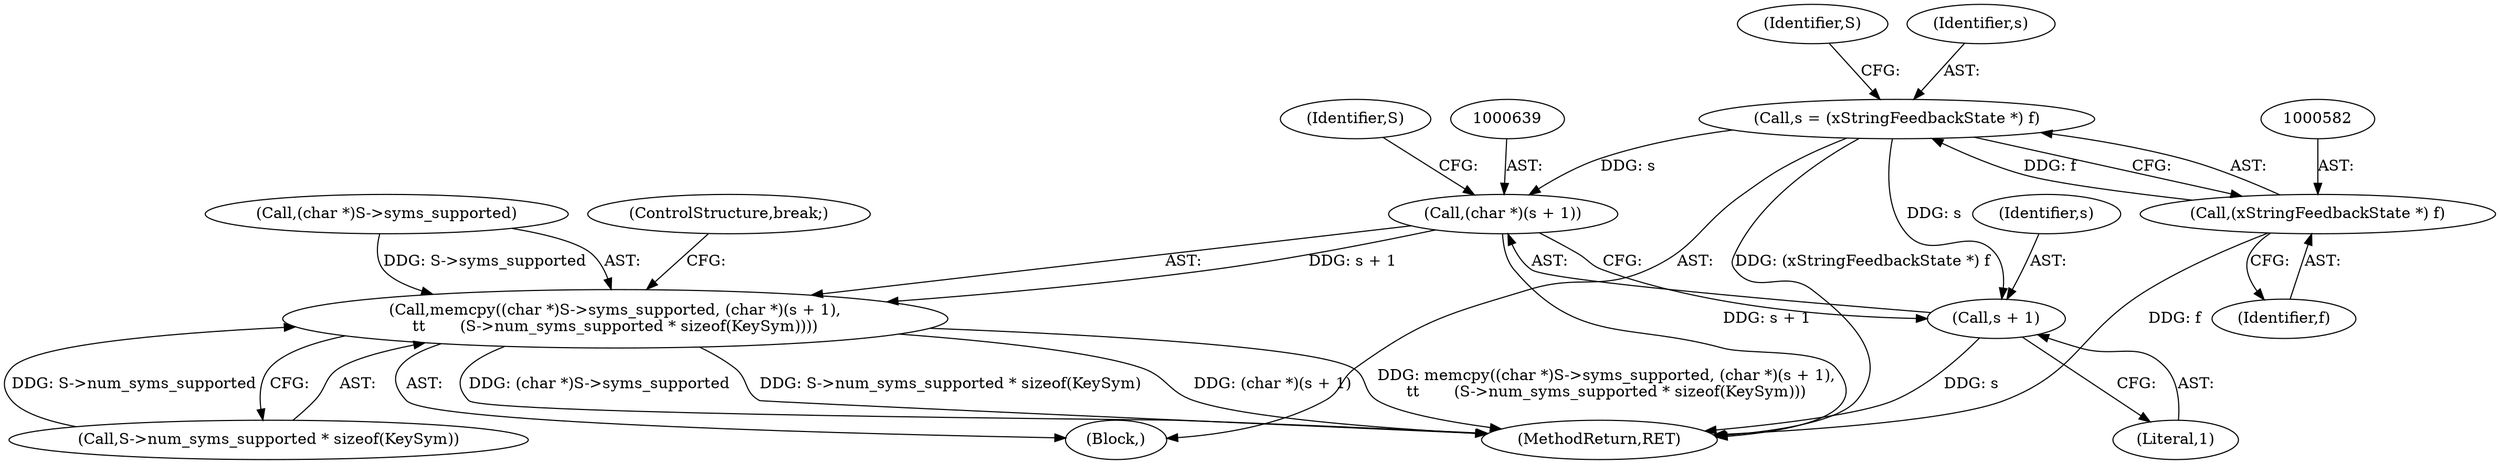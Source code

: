 digraph "0_libXi_19a9cd607de73947fcfb104682f203ffe4e1f4e5_1@pointer" {
"1000579" [label="(Call,s = (xStringFeedbackState *) f)"];
"1000581" [label="(Call,(xStringFeedbackState *) f)"];
"1000638" [label="(Call,(char *)(s + 1))"];
"1000632" [label="(Call,memcpy((char *)S->syms_supported, (char *)(s + 1),\n\t\t       (S->num_syms_supported * sizeof(KeySym))))"];
"1000640" [label="(Call,s + 1)"];
"1000576" [label="(Block,)"];
"1000579" [label="(Call,s = (xStringFeedbackState *) f)"];
"1000641" [label="(Identifier,s)"];
"1000581" [label="(Call,(xStringFeedbackState *) f)"];
"1000585" [label="(Identifier,S)"];
"1000580" [label="(Identifier,s)"];
"1000649" [label="(ControlStructure,break;)"];
"1000638" [label="(Call,(char *)(s + 1))"];
"1000640" [label="(Call,s + 1)"];
"1000645" [label="(Identifier,S)"];
"1000633" [label="(Call,(char *)S->syms_supported)"];
"1000643" [label="(Call,S->num_syms_supported * sizeof(KeySym))"];
"1000583" [label="(Identifier,f)"];
"1000775" [label="(MethodReturn,RET)"];
"1000632" [label="(Call,memcpy((char *)S->syms_supported, (char *)(s + 1),\n\t\t       (S->num_syms_supported * sizeof(KeySym))))"];
"1000642" [label="(Literal,1)"];
"1000579" -> "1000576"  [label="AST: "];
"1000579" -> "1000581"  [label="CFG: "];
"1000580" -> "1000579"  [label="AST: "];
"1000581" -> "1000579"  [label="AST: "];
"1000585" -> "1000579"  [label="CFG: "];
"1000579" -> "1000775"  [label="DDG: (xStringFeedbackState *) f"];
"1000581" -> "1000579"  [label="DDG: f"];
"1000579" -> "1000638"  [label="DDG: s"];
"1000579" -> "1000640"  [label="DDG: s"];
"1000581" -> "1000583"  [label="CFG: "];
"1000582" -> "1000581"  [label="AST: "];
"1000583" -> "1000581"  [label="AST: "];
"1000581" -> "1000775"  [label="DDG: f"];
"1000638" -> "1000632"  [label="AST: "];
"1000638" -> "1000640"  [label="CFG: "];
"1000639" -> "1000638"  [label="AST: "];
"1000640" -> "1000638"  [label="AST: "];
"1000645" -> "1000638"  [label="CFG: "];
"1000638" -> "1000775"  [label="DDG: s + 1"];
"1000638" -> "1000632"  [label="DDG: s + 1"];
"1000632" -> "1000576"  [label="AST: "];
"1000632" -> "1000643"  [label="CFG: "];
"1000633" -> "1000632"  [label="AST: "];
"1000643" -> "1000632"  [label="AST: "];
"1000649" -> "1000632"  [label="CFG: "];
"1000632" -> "1000775"  [label="DDG: S->num_syms_supported * sizeof(KeySym)"];
"1000632" -> "1000775"  [label="DDG: (char *)(s + 1)"];
"1000632" -> "1000775"  [label="DDG: memcpy((char *)S->syms_supported, (char *)(s + 1),\n\t\t       (S->num_syms_supported * sizeof(KeySym)))"];
"1000632" -> "1000775"  [label="DDG: (char *)S->syms_supported"];
"1000633" -> "1000632"  [label="DDG: S->syms_supported"];
"1000643" -> "1000632"  [label="DDG: S->num_syms_supported"];
"1000640" -> "1000642"  [label="CFG: "];
"1000641" -> "1000640"  [label="AST: "];
"1000642" -> "1000640"  [label="AST: "];
"1000640" -> "1000775"  [label="DDG: s"];
}
